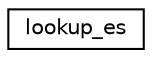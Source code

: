 digraph "Graphical Class Hierarchy"
{
 // INTERACTIVE_SVG=YES
 // LATEX_PDF_SIZE
  edge [fontname="Helvetica",fontsize="10",labelfontname="Helvetica",labelfontsize="10"];
  node [fontname="Helvetica",fontsize="10",shape=record];
  rankdir="LR";
  Node0 [label="lookup_es",height=0.2,width=0.4,color="black", fillcolor="white", style="filled",URL="$interfacesat__vapor__pres__mod_1_1lookup__es.html",tooltip="For the given temperatures, returns the saturation vapor pressures."];
}
